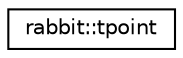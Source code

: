 digraph "Graphical Class Hierarchy"
{
  edge [fontname="Helvetica",fontsize="10",labelfontname="Helvetica",labelfontsize="10"];
  node [fontname="Helvetica",fontsize="10",shape=record];
  rankdir="LR";
  Node1 [label="rabbit::tpoint",height=0.2,width=0.4,color="black", fillcolor="white", style="filled",URL="$structrabbit_1_1tpoint.html"];
}
